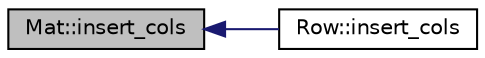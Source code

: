 digraph "Mat::insert_cols"
{
  edge [fontname="Helvetica",fontsize="10",labelfontname="Helvetica",labelfontsize="10"];
  node [fontname="Helvetica",fontsize="10",shape=record];
  rankdir="LR";
  Node1 [label="Mat::insert_cols",height=0.2,width=0.4,color="black", fillcolor="grey75", style="filled" fontcolor="black"];
  Node1 -> Node2 [dir="back",color="midnightblue",fontsize="10",style="solid",fontname="Helvetica"];
  Node2 [label="Row::insert_cols",height=0.2,width=0.4,color="black", fillcolor="white", style="filled",URL="$group___row.html#ga1b9ccbd7f1d8f94193bebd2ee8c1b5a4"];
}
